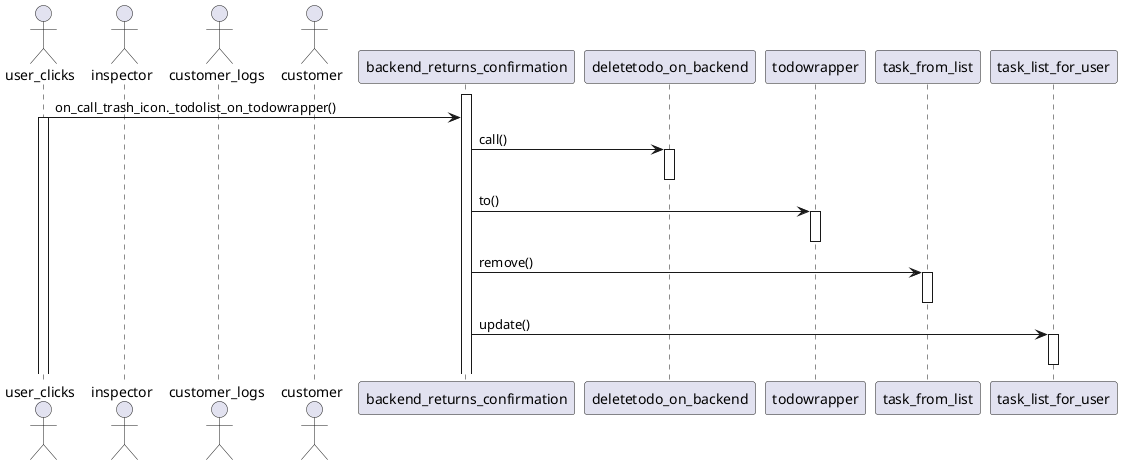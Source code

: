 @startuml
actor user_clicks
actor inspector
actor customer_logs
actor customer
participant backend_returns_confirmation
activate backend_returns_confirmation
user_clicks -> backend_returns_confirmation: on_call_trash_icon._todolist_on_todowrapper()
activate user_clicks
participant deletetodo_on_backend
backend_returns_confirmation -> deletetodo_on_backend: call()
activate deletetodo_on_backend
deactivate deletetodo_on_backend
participant todowrapper
backend_returns_confirmation -> todowrapper: to()
activate todowrapper
deactivate todowrapper
participant task_from_list
backend_returns_confirmation -> task_from_list: remove()
activate task_from_list
deactivate task_from_list
participant task_list_for_user
backend_returns_confirmation -> task_list_for_user: update()
activate task_list_for_user
deactivate task_list_for_user
@enduml

